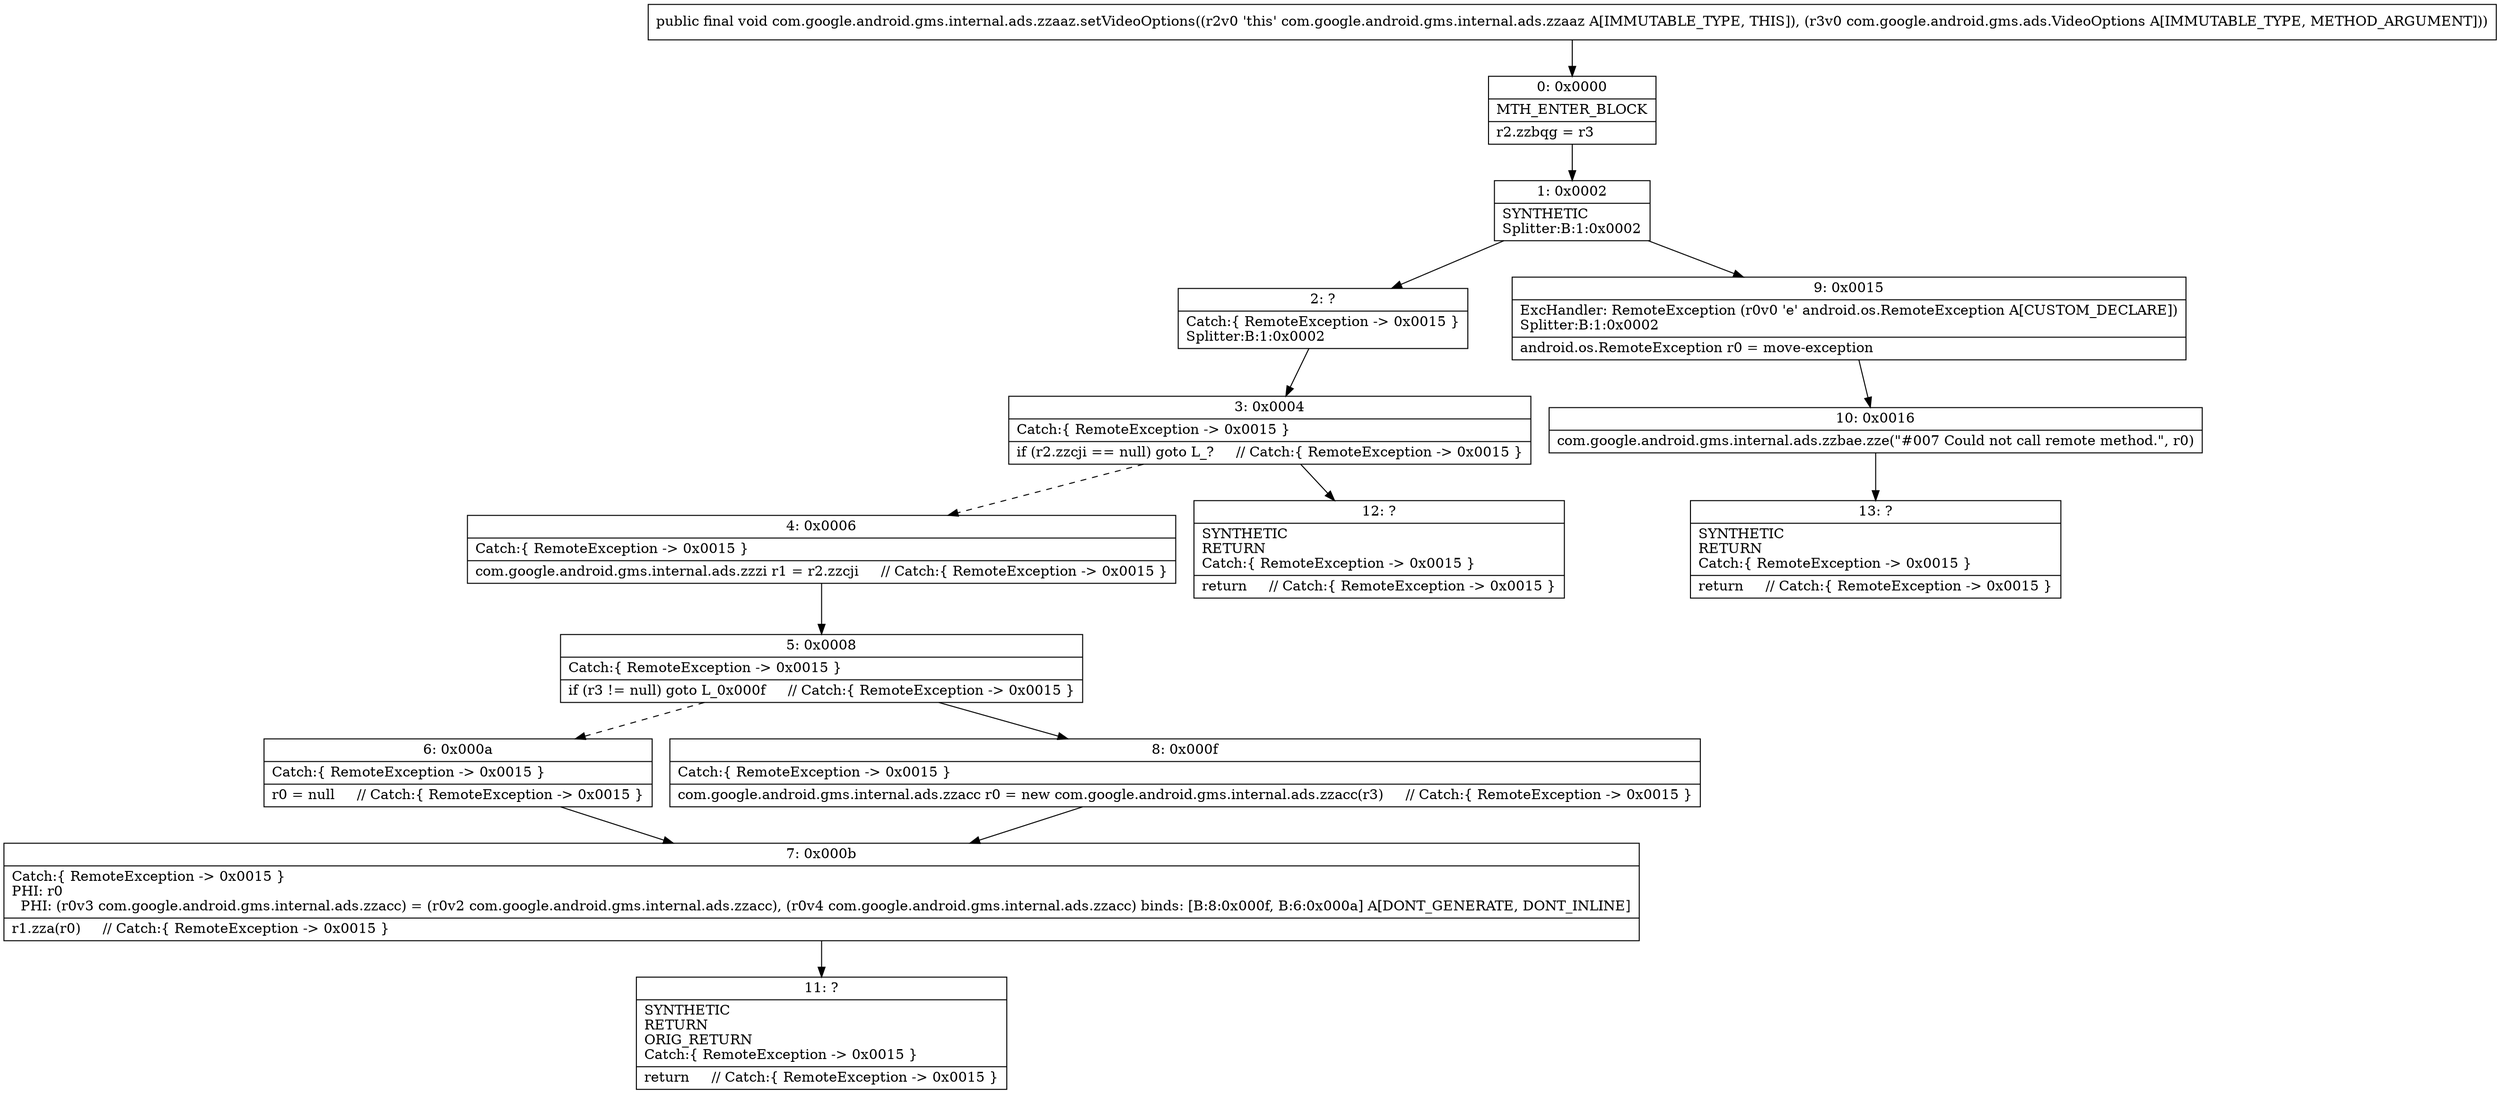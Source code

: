 digraph "CFG forcom.google.android.gms.internal.ads.zzaaz.setVideoOptions(Lcom\/google\/android\/gms\/ads\/VideoOptions;)V" {
Node_0 [shape=record,label="{0\:\ 0x0000|MTH_ENTER_BLOCK\l|r2.zzbqg = r3\l}"];
Node_1 [shape=record,label="{1\:\ 0x0002|SYNTHETIC\lSplitter:B:1:0x0002\l}"];
Node_2 [shape=record,label="{2\:\ ?|Catch:\{ RemoteException \-\> 0x0015 \}\lSplitter:B:1:0x0002\l}"];
Node_3 [shape=record,label="{3\:\ 0x0004|Catch:\{ RemoteException \-\> 0x0015 \}\l|if (r2.zzcji == null) goto L_?     \/\/ Catch:\{ RemoteException \-\> 0x0015 \}\l}"];
Node_4 [shape=record,label="{4\:\ 0x0006|Catch:\{ RemoteException \-\> 0x0015 \}\l|com.google.android.gms.internal.ads.zzzi r1 = r2.zzcji     \/\/ Catch:\{ RemoteException \-\> 0x0015 \}\l}"];
Node_5 [shape=record,label="{5\:\ 0x0008|Catch:\{ RemoteException \-\> 0x0015 \}\l|if (r3 != null) goto L_0x000f     \/\/ Catch:\{ RemoteException \-\> 0x0015 \}\l}"];
Node_6 [shape=record,label="{6\:\ 0x000a|Catch:\{ RemoteException \-\> 0x0015 \}\l|r0 = null     \/\/ Catch:\{ RemoteException \-\> 0x0015 \}\l}"];
Node_7 [shape=record,label="{7\:\ 0x000b|Catch:\{ RemoteException \-\> 0x0015 \}\lPHI: r0 \l  PHI: (r0v3 com.google.android.gms.internal.ads.zzacc) = (r0v2 com.google.android.gms.internal.ads.zzacc), (r0v4 com.google.android.gms.internal.ads.zzacc) binds: [B:8:0x000f, B:6:0x000a] A[DONT_GENERATE, DONT_INLINE]\l|r1.zza(r0)     \/\/ Catch:\{ RemoteException \-\> 0x0015 \}\l}"];
Node_8 [shape=record,label="{8\:\ 0x000f|Catch:\{ RemoteException \-\> 0x0015 \}\l|com.google.android.gms.internal.ads.zzacc r0 = new com.google.android.gms.internal.ads.zzacc(r3)     \/\/ Catch:\{ RemoteException \-\> 0x0015 \}\l}"];
Node_9 [shape=record,label="{9\:\ 0x0015|ExcHandler: RemoteException (r0v0 'e' android.os.RemoteException A[CUSTOM_DECLARE])\lSplitter:B:1:0x0002\l|android.os.RemoteException r0 = move\-exception\l}"];
Node_10 [shape=record,label="{10\:\ 0x0016|com.google.android.gms.internal.ads.zzbae.zze(\"#007 Could not call remote method.\", r0)\l}"];
Node_11 [shape=record,label="{11\:\ ?|SYNTHETIC\lRETURN\lORIG_RETURN\lCatch:\{ RemoteException \-\> 0x0015 \}\l|return     \/\/ Catch:\{ RemoteException \-\> 0x0015 \}\l}"];
Node_12 [shape=record,label="{12\:\ ?|SYNTHETIC\lRETURN\lCatch:\{ RemoteException \-\> 0x0015 \}\l|return     \/\/ Catch:\{ RemoteException \-\> 0x0015 \}\l}"];
Node_13 [shape=record,label="{13\:\ ?|SYNTHETIC\lRETURN\lCatch:\{ RemoteException \-\> 0x0015 \}\l|return     \/\/ Catch:\{ RemoteException \-\> 0x0015 \}\l}"];
MethodNode[shape=record,label="{public final void com.google.android.gms.internal.ads.zzaaz.setVideoOptions((r2v0 'this' com.google.android.gms.internal.ads.zzaaz A[IMMUTABLE_TYPE, THIS]), (r3v0 com.google.android.gms.ads.VideoOptions A[IMMUTABLE_TYPE, METHOD_ARGUMENT])) }"];
MethodNode -> Node_0;
Node_0 -> Node_1;
Node_1 -> Node_2;
Node_1 -> Node_9;
Node_2 -> Node_3;
Node_3 -> Node_4[style=dashed];
Node_3 -> Node_12;
Node_4 -> Node_5;
Node_5 -> Node_6[style=dashed];
Node_5 -> Node_8;
Node_6 -> Node_7;
Node_7 -> Node_11;
Node_8 -> Node_7;
Node_9 -> Node_10;
Node_10 -> Node_13;
}

